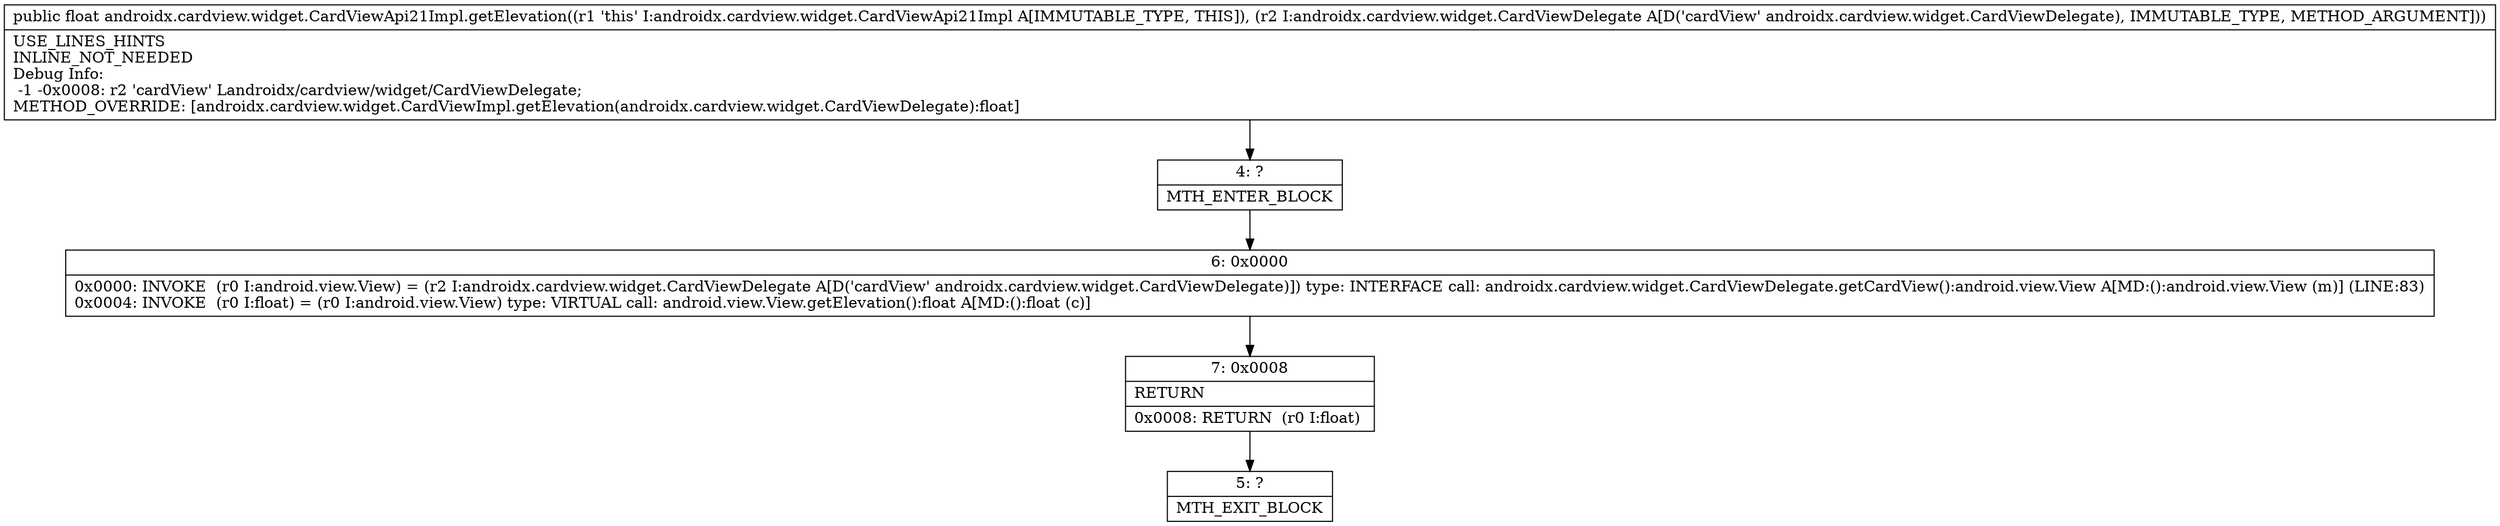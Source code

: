 digraph "CFG forandroidx.cardview.widget.CardViewApi21Impl.getElevation(Landroidx\/cardview\/widget\/CardViewDelegate;)F" {
Node_4 [shape=record,label="{4\:\ ?|MTH_ENTER_BLOCK\l}"];
Node_6 [shape=record,label="{6\:\ 0x0000|0x0000: INVOKE  (r0 I:android.view.View) = (r2 I:androidx.cardview.widget.CardViewDelegate A[D('cardView' androidx.cardview.widget.CardViewDelegate)]) type: INTERFACE call: androidx.cardview.widget.CardViewDelegate.getCardView():android.view.View A[MD:():android.view.View (m)] (LINE:83)\l0x0004: INVOKE  (r0 I:float) = (r0 I:android.view.View) type: VIRTUAL call: android.view.View.getElevation():float A[MD:():float (c)]\l}"];
Node_7 [shape=record,label="{7\:\ 0x0008|RETURN\l|0x0008: RETURN  (r0 I:float) \l}"];
Node_5 [shape=record,label="{5\:\ ?|MTH_EXIT_BLOCK\l}"];
MethodNode[shape=record,label="{public float androidx.cardview.widget.CardViewApi21Impl.getElevation((r1 'this' I:androidx.cardview.widget.CardViewApi21Impl A[IMMUTABLE_TYPE, THIS]), (r2 I:androidx.cardview.widget.CardViewDelegate A[D('cardView' androidx.cardview.widget.CardViewDelegate), IMMUTABLE_TYPE, METHOD_ARGUMENT]))  | USE_LINES_HINTS\lINLINE_NOT_NEEDED\lDebug Info:\l  \-1 \-0x0008: r2 'cardView' Landroidx\/cardview\/widget\/CardViewDelegate;\lMETHOD_OVERRIDE: [androidx.cardview.widget.CardViewImpl.getElevation(androidx.cardview.widget.CardViewDelegate):float]\l}"];
MethodNode -> Node_4;Node_4 -> Node_6;
Node_6 -> Node_7;
Node_7 -> Node_5;
}

